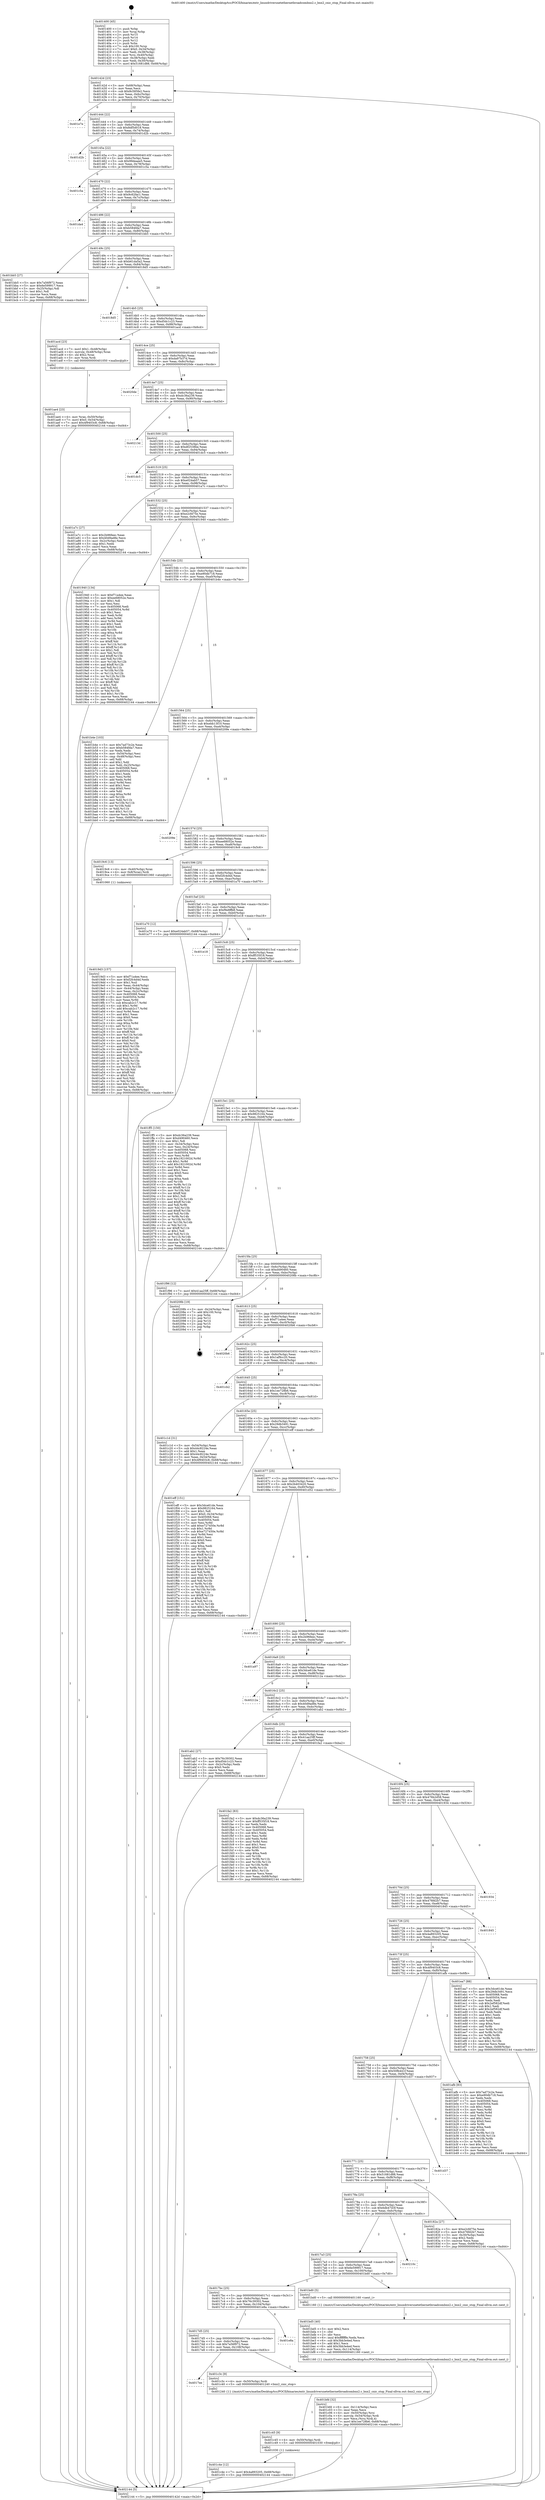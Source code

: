 digraph "0x401400" {
  label = "0x401400 (/mnt/c/Users/mathe/Desktop/tcc/POCII/binaries/extr_linuxdriversnetethernetbroadcombnx2.c_bnx2_cnic_stop_Final-ollvm.out::main(0))"
  labelloc = "t"
  node[shape=record]

  Entry [label="",width=0.3,height=0.3,shape=circle,fillcolor=black,style=filled]
  "0x40142d" [label="{
     0x40142d [23]\l
     | [instrs]\l
     &nbsp;&nbsp;0x40142d \<+3\>: mov -0x68(%rbp),%eax\l
     &nbsp;&nbsp;0x401430 \<+2\>: mov %eax,%ecx\l
     &nbsp;&nbsp;0x401432 \<+6\>: sub $0x8c585fe2,%ecx\l
     &nbsp;&nbsp;0x401438 \<+3\>: mov %eax,-0x6c(%rbp)\l
     &nbsp;&nbsp;0x40143b \<+3\>: mov %ecx,-0x70(%rbp)\l
     &nbsp;&nbsp;0x40143e \<+6\>: je 0000000000401e7e \<main+0xa7e\>\l
  }"]
  "0x401e7e" [label="{
     0x401e7e\l
  }", style=dashed]
  "0x401444" [label="{
     0x401444 [22]\l
     | [instrs]\l
     &nbsp;&nbsp;0x401444 \<+5\>: jmp 0000000000401449 \<main+0x49\>\l
     &nbsp;&nbsp;0x401449 \<+3\>: mov -0x6c(%rbp),%eax\l
     &nbsp;&nbsp;0x40144c \<+5\>: sub $0x8df5d018,%eax\l
     &nbsp;&nbsp;0x401451 \<+3\>: mov %eax,-0x74(%rbp)\l
     &nbsp;&nbsp;0x401454 \<+6\>: je 0000000000401d2b \<main+0x92b\>\l
  }"]
  Exit [label="",width=0.3,height=0.3,shape=circle,fillcolor=black,style=filled,peripheries=2]
  "0x401d2b" [label="{
     0x401d2b\l
  }", style=dashed]
  "0x40145a" [label="{
     0x40145a [22]\l
     | [instrs]\l
     &nbsp;&nbsp;0x40145a \<+5\>: jmp 000000000040145f \<main+0x5f\>\l
     &nbsp;&nbsp;0x40145f \<+3\>: mov -0x6c(%rbp),%eax\l
     &nbsp;&nbsp;0x401462 \<+5\>: sub $0x99deaee5,%eax\l
     &nbsp;&nbsp;0x401467 \<+3\>: mov %eax,-0x78(%rbp)\l
     &nbsp;&nbsp;0x40146a \<+6\>: je 0000000000401c5a \<main+0x85a\>\l
  }"]
  "0x401c4e" [label="{
     0x401c4e [12]\l
     | [instrs]\l
     &nbsp;&nbsp;0x401c4e \<+7\>: movl $0x4a893205,-0x68(%rbp)\l
     &nbsp;&nbsp;0x401c55 \<+5\>: jmp 0000000000402144 \<main+0xd44\>\l
  }"]
  "0x401c5a" [label="{
     0x401c5a\l
  }", style=dashed]
  "0x401470" [label="{
     0x401470 [22]\l
     | [instrs]\l
     &nbsp;&nbsp;0x401470 \<+5\>: jmp 0000000000401475 \<main+0x75\>\l
     &nbsp;&nbsp;0x401475 \<+3\>: mov -0x6c(%rbp),%eax\l
     &nbsp;&nbsp;0x401478 \<+5\>: sub $0x9c62fac1,%eax\l
     &nbsp;&nbsp;0x40147d \<+3\>: mov %eax,-0x7c(%rbp)\l
     &nbsp;&nbsp;0x401480 \<+6\>: je 0000000000401da4 \<main+0x9a4\>\l
  }"]
  "0x401c45" [label="{
     0x401c45 [9]\l
     | [instrs]\l
     &nbsp;&nbsp;0x401c45 \<+4\>: mov -0x50(%rbp),%rdi\l
     &nbsp;&nbsp;0x401c49 \<+5\>: call 0000000000401030 \<free@plt\>\l
     | [calls]\l
     &nbsp;&nbsp;0x401030 \{1\} (unknown)\l
  }"]
  "0x401da4" [label="{
     0x401da4\l
  }", style=dashed]
  "0x401486" [label="{
     0x401486 [22]\l
     | [instrs]\l
     &nbsp;&nbsp;0x401486 \<+5\>: jmp 000000000040148b \<main+0x8b\>\l
     &nbsp;&nbsp;0x40148b \<+3\>: mov -0x6c(%rbp),%eax\l
     &nbsp;&nbsp;0x40148e \<+5\>: sub $0xb584fda7,%eax\l
     &nbsp;&nbsp;0x401493 \<+3\>: mov %eax,-0x80(%rbp)\l
     &nbsp;&nbsp;0x401496 \<+6\>: je 0000000000401bb5 \<main+0x7b5\>\l
  }"]
  "0x4017ee" [label="{
     0x4017ee\l
  }", style=dashed]
  "0x401bb5" [label="{
     0x401bb5 [27]\l
     | [instrs]\l
     &nbsp;&nbsp;0x401bb5 \<+5\>: mov $0x7a56f972,%eax\l
     &nbsp;&nbsp;0x401bba \<+5\>: mov $0x6e599917,%ecx\l
     &nbsp;&nbsp;0x401bbf \<+3\>: mov -0x25(%rbp),%dl\l
     &nbsp;&nbsp;0x401bc2 \<+3\>: test $0x1,%dl\l
     &nbsp;&nbsp;0x401bc5 \<+3\>: cmovne %ecx,%eax\l
     &nbsp;&nbsp;0x401bc8 \<+3\>: mov %eax,-0x68(%rbp)\l
     &nbsp;&nbsp;0x401bcb \<+5\>: jmp 0000000000402144 \<main+0xd44\>\l
  }"]
  "0x40149c" [label="{
     0x40149c [25]\l
     | [instrs]\l
     &nbsp;&nbsp;0x40149c \<+5\>: jmp 00000000004014a1 \<main+0xa1\>\l
     &nbsp;&nbsp;0x4014a1 \<+3\>: mov -0x6c(%rbp),%eax\l
     &nbsp;&nbsp;0x4014a4 \<+5\>: sub $0xb61da5a2,%eax\l
     &nbsp;&nbsp;0x4014a9 \<+6\>: mov %eax,-0x84(%rbp)\l
     &nbsp;&nbsp;0x4014af \<+6\>: je 00000000004018d5 \<main+0x4d5\>\l
  }"]
  "0x401c3c" [label="{
     0x401c3c [9]\l
     | [instrs]\l
     &nbsp;&nbsp;0x401c3c \<+4\>: mov -0x50(%rbp),%rdi\l
     &nbsp;&nbsp;0x401c40 \<+5\>: call 0000000000401240 \<bnx2_cnic_stop\>\l
     | [calls]\l
     &nbsp;&nbsp;0x401240 \{1\} (/mnt/c/Users/mathe/Desktop/tcc/POCII/binaries/extr_linuxdriversnetethernetbroadcombnx2.c_bnx2_cnic_stop_Final-ollvm.out::bnx2_cnic_stop)\l
  }"]
  "0x4018d5" [label="{
     0x4018d5\l
  }", style=dashed]
  "0x4014b5" [label="{
     0x4014b5 [25]\l
     | [instrs]\l
     &nbsp;&nbsp;0x4014b5 \<+5\>: jmp 00000000004014ba \<main+0xba\>\l
     &nbsp;&nbsp;0x4014ba \<+3\>: mov -0x6c(%rbp),%eax\l
     &nbsp;&nbsp;0x4014bd \<+5\>: sub $0xd5dc1c23,%eax\l
     &nbsp;&nbsp;0x4014c2 \<+6\>: mov %eax,-0x88(%rbp)\l
     &nbsp;&nbsp;0x4014c8 \<+6\>: je 0000000000401acd \<main+0x6cd\>\l
  }"]
  "0x4017d5" [label="{
     0x4017d5 [25]\l
     | [instrs]\l
     &nbsp;&nbsp;0x4017d5 \<+5\>: jmp 00000000004017da \<main+0x3da\>\l
     &nbsp;&nbsp;0x4017da \<+3\>: mov -0x6c(%rbp),%eax\l
     &nbsp;&nbsp;0x4017dd \<+5\>: sub $0x7a56f972,%eax\l
     &nbsp;&nbsp;0x4017e2 \<+6\>: mov %eax,-0x108(%rbp)\l
     &nbsp;&nbsp;0x4017e8 \<+6\>: je 0000000000401c3c \<main+0x83c\>\l
  }"]
  "0x401acd" [label="{
     0x401acd [23]\l
     | [instrs]\l
     &nbsp;&nbsp;0x401acd \<+7\>: movl $0x1,-0x48(%rbp)\l
     &nbsp;&nbsp;0x401ad4 \<+4\>: movslq -0x48(%rbp),%rax\l
     &nbsp;&nbsp;0x401ad8 \<+4\>: shl $0x2,%rax\l
     &nbsp;&nbsp;0x401adc \<+3\>: mov %rax,%rdi\l
     &nbsp;&nbsp;0x401adf \<+5\>: call 0000000000401050 \<malloc@plt\>\l
     | [calls]\l
     &nbsp;&nbsp;0x401050 \{1\} (unknown)\l
  }"]
  "0x4014ce" [label="{
     0x4014ce [25]\l
     | [instrs]\l
     &nbsp;&nbsp;0x4014ce \<+5\>: jmp 00000000004014d3 \<main+0xd3\>\l
     &nbsp;&nbsp;0x4014d3 \<+3\>: mov -0x6c(%rbp),%eax\l
     &nbsp;&nbsp;0x4014d6 \<+5\>: sub $0xda97b37d,%eax\l
     &nbsp;&nbsp;0x4014db \<+6\>: mov %eax,-0x8c(%rbp)\l
     &nbsp;&nbsp;0x4014e1 \<+6\>: je 00000000004020de \<main+0xcde\>\l
  }"]
  "0x401e8a" [label="{
     0x401e8a\l
  }", style=dashed]
  "0x4020de" [label="{
     0x4020de\l
  }", style=dashed]
  "0x4014e7" [label="{
     0x4014e7 [25]\l
     | [instrs]\l
     &nbsp;&nbsp;0x4014e7 \<+5\>: jmp 00000000004014ec \<main+0xec\>\l
     &nbsp;&nbsp;0x4014ec \<+3\>: mov -0x6c(%rbp),%eax\l
     &nbsp;&nbsp;0x4014ef \<+5\>: sub $0xdc36a239,%eax\l
     &nbsp;&nbsp;0x4014f4 \<+6\>: mov %eax,-0x90(%rbp)\l
     &nbsp;&nbsp;0x4014fa \<+6\>: je 000000000040213d \<main+0xd3d\>\l
  }"]
  "0x401bfd" [label="{
     0x401bfd [32]\l
     | [instrs]\l
     &nbsp;&nbsp;0x401bfd \<+6\>: mov -0x114(%rbp),%ecx\l
     &nbsp;&nbsp;0x401c03 \<+3\>: imul %eax,%ecx\l
     &nbsp;&nbsp;0x401c06 \<+4\>: mov -0x50(%rbp),%rsi\l
     &nbsp;&nbsp;0x401c0a \<+4\>: movslq -0x54(%rbp),%rdi\l
     &nbsp;&nbsp;0x401c0e \<+3\>: mov %ecx,(%rsi,%rdi,4)\l
     &nbsp;&nbsp;0x401c11 \<+7\>: movl $0x1ee728b6,-0x68(%rbp)\l
     &nbsp;&nbsp;0x401c18 \<+5\>: jmp 0000000000402144 \<main+0xd44\>\l
  }"]
  "0x40213d" [label="{
     0x40213d\l
  }", style=dashed]
  "0x401500" [label="{
     0x401500 [25]\l
     | [instrs]\l
     &nbsp;&nbsp;0x401500 \<+5\>: jmp 0000000000401505 \<main+0x105\>\l
     &nbsp;&nbsp;0x401505 \<+3\>: mov -0x6c(%rbp),%eax\l
     &nbsp;&nbsp;0x401508 \<+5\>: sub $0xdf2538be,%eax\l
     &nbsp;&nbsp;0x40150d \<+6\>: mov %eax,-0x94(%rbp)\l
     &nbsp;&nbsp;0x401513 \<+6\>: je 0000000000401dc5 \<main+0x9c5\>\l
  }"]
  "0x401bd5" [label="{
     0x401bd5 [40]\l
     | [instrs]\l
     &nbsp;&nbsp;0x401bd5 \<+5\>: mov $0x2,%ecx\l
     &nbsp;&nbsp;0x401bda \<+1\>: cltd\l
     &nbsp;&nbsp;0x401bdb \<+2\>: idiv %ecx\l
     &nbsp;&nbsp;0x401bdd \<+6\>: imul $0xfffffffe,%edx,%ecx\l
     &nbsp;&nbsp;0x401be3 \<+6\>: sub $0x3bb3e4ed,%ecx\l
     &nbsp;&nbsp;0x401be9 \<+3\>: add $0x1,%ecx\l
     &nbsp;&nbsp;0x401bec \<+6\>: add $0x3bb3e4ed,%ecx\l
     &nbsp;&nbsp;0x401bf2 \<+6\>: mov %ecx,-0x114(%rbp)\l
     &nbsp;&nbsp;0x401bf8 \<+5\>: call 0000000000401160 \<next_i\>\l
     | [calls]\l
     &nbsp;&nbsp;0x401160 \{1\} (/mnt/c/Users/mathe/Desktop/tcc/POCII/binaries/extr_linuxdriversnetethernetbroadcombnx2.c_bnx2_cnic_stop_Final-ollvm.out::next_i)\l
  }"]
  "0x401dc5" [label="{
     0x401dc5\l
  }", style=dashed]
  "0x401519" [label="{
     0x401519 [25]\l
     | [instrs]\l
     &nbsp;&nbsp;0x401519 \<+5\>: jmp 000000000040151e \<main+0x11e\>\l
     &nbsp;&nbsp;0x40151e \<+3\>: mov -0x6c(%rbp),%eax\l
     &nbsp;&nbsp;0x401521 \<+5\>: sub $0xe024ab57,%eax\l
     &nbsp;&nbsp;0x401526 \<+6\>: mov %eax,-0x98(%rbp)\l
     &nbsp;&nbsp;0x40152c \<+6\>: je 0000000000401a7c \<main+0x67c\>\l
  }"]
  "0x4017bc" [label="{
     0x4017bc [25]\l
     | [instrs]\l
     &nbsp;&nbsp;0x4017bc \<+5\>: jmp 00000000004017c1 \<main+0x3c1\>\l
     &nbsp;&nbsp;0x4017c1 \<+3\>: mov -0x6c(%rbp),%eax\l
     &nbsp;&nbsp;0x4017c4 \<+5\>: sub $0x76c39302,%eax\l
     &nbsp;&nbsp;0x4017c9 \<+6\>: mov %eax,-0x104(%rbp)\l
     &nbsp;&nbsp;0x4017cf \<+6\>: je 0000000000401e8a \<main+0xa8a\>\l
  }"]
  "0x401a7c" [label="{
     0x401a7c [27]\l
     | [instrs]\l
     &nbsp;&nbsp;0x401a7c \<+5\>: mov $0x2b96feec,%eax\l
     &nbsp;&nbsp;0x401a81 \<+5\>: mov $0x40d9ad8e,%ecx\l
     &nbsp;&nbsp;0x401a86 \<+3\>: mov -0x2c(%rbp),%edx\l
     &nbsp;&nbsp;0x401a89 \<+3\>: cmp $0x1,%edx\l
     &nbsp;&nbsp;0x401a8c \<+3\>: cmovl %ecx,%eax\l
     &nbsp;&nbsp;0x401a8f \<+3\>: mov %eax,-0x68(%rbp)\l
     &nbsp;&nbsp;0x401a92 \<+5\>: jmp 0000000000402144 \<main+0xd44\>\l
  }"]
  "0x401532" [label="{
     0x401532 [25]\l
     | [instrs]\l
     &nbsp;&nbsp;0x401532 \<+5\>: jmp 0000000000401537 \<main+0x137\>\l
     &nbsp;&nbsp;0x401537 \<+3\>: mov -0x6c(%rbp),%eax\l
     &nbsp;&nbsp;0x40153a \<+5\>: sub $0xe2cfd75e,%eax\l
     &nbsp;&nbsp;0x40153f \<+6\>: mov %eax,-0x9c(%rbp)\l
     &nbsp;&nbsp;0x401545 \<+6\>: je 0000000000401940 \<main+0x540\>\l
  }"]
  "0x401bd0" [label="{
     0x401bd0 [5]\l
     | [instrs]\l
     &nbsp;&nbsp;0x401bd0 \<+5\>: call 0000000000401160 \<next_i\>\l
     | [calls]\l
     &nbsp;&nbsp;0x401160 \{1\} (/mnt/c/Users/mathe/Desktop/tcc/POCII/binaries/extr_linuxdriversnetethernetbroadcombnx2.c_bnx2_cnic_stop_Final-ollvm.out::next_i)\l
  }"]
  "0x401940" [label="{
     0x401940 [134]\l
     | [instrs]\l
     &nbsp;&nbsp;0x401940 \<+5\>: mov $0xf71a4ee,%eax\l
     &nbsp;&nbsp;0x401945 \<+5\>: mov $0xee68052e,%ecx\l
     &nbsp;&nbsp;0x40194a \<+2\>: mov $0x1,%dl\l
     &nbsp;&nbsp;0x40194c \<+2\>: xor %esi,%esi\l
     &nbsp;&nbsp;0x40194e \<+7\>: mov 0x405068,%edi\l
     &nbsp;&nbsp;0x401955 \<+8\>: mov 0x405054,%r8d\l
     &nbsp;&nbsp;0x40195d \<+3\>: sub $0x1,%esi\l
     &nbsp;&nbsp;0x401960 \<+3\>: mov %edi,%r9d\l
     &nbsp;&nbsp;0x401963 \<+3\>: add %esi,%r9d\l
     &nbsp;&nbsp;0x401966 \<+4\>: imul %r9d,%edi\l
     &nbsp;&nbsp;0x40196a \<+3\>: and $0x1,%edi\l
     &nbsp;&nbsp;0x40196d \<+3\>: cmp $0x0,%edi\l
     &nbsp;&nbsp;0x401970 \<+4\>: sete %r10b\l
     &nbsp;&nbsp;0x401974 \<+4\>: cmp $0xa,%r8d\l
     &nbsp;&nbsp;0x401978 \<+4\>: setl %r11b\l
     &nbsp;&nbsp;0x40197c \<+3\>: mov %r10b,%bl\l
     &nbsp;&nbsp;0x40197f \<+3\>: xor $0xff,%bl\l
     &nbsp;&nbsp;0x401982 \<+3\>: mov %r11b,%r14b\l
     &nbsp;&nbsp;0x401985 \<+4\>: xor $0xff,%r14b\l
     &nbsp;&nbsp;0x401989 \<+3\>: xor $0x1,%dl\l
     &nbsp;&nbsp;0x40198c \<+3\>: mov %bl,%r15b\l
     &nbsp;&nbsp;0x40198f \<+4\>: and $0xff,%r15b\l
     &nbsp;&nbsp;0x401993 \<+3\>: and %dl,%r10b\l
     &nbsp;&nbsp;0x401996 \<+3\>: mov %r14b,%r12b\l
     &nbsp;&nbsp;0x401999 \<+4\>: and $0xff,%r12b\l
     &nbsp;&nbsp;0x40199d \<+3\>: and %dl,%r11b\l
     &nbsp;&nbsp;0x4019a0 \<+3\>: or %r10b,%r15b\l
     &nbsp;&nbsp;0x4019a3 \<+3\>: or %r11b,%r12b\l
     &nbsp;&nbsp;0x4019a6 \<+3\>: xor %r12b,%r15b\l
     &nbsp;&nbsp;0x4019a9 \<+3\>: or %r14b,%bl\l
     &nbsp;&nbsp;0x4019ac \<+3\>: xor $0xff,%bl\l
     &nbsp;&nbsp;0x4019af \<+3\>: or $0x1,%dl\l
     &nbsp;&nbsp;0x4019b2 \<+2\>: and %dl,%bl\l
     &nbsp;&nbsp;0x4019b4 \<+3\>: or %bl,%r15b\l
     &nbsp;&nbsp;0x4019b7 \<+4\>: test $0x1,%r15b\l
     &nbsp;&nbsp;0x4019bb \<+3\>: cmovne %ecx,%eax\l
     &nbsp;&nbsp;0x4019be \<+3\>: mov %eax,-0x68(%rbp)\l
     &nbsp;&nbsp;0x4019c1 \<+5\>: jmp 0000000000402144 \<main+0xd44\>\l
  }"]
  "0x40154b" [label="{
     0x40154b [25]\l
     | [instrs]\l
     &nbsp;&nbsp;0x40154b \<+5\>: jmp 0000000000401550 \<main+0x150\>\l
     &nbsp;&nbsp;0x401550 \<+3\>: mov -0x6c(%rbp),%eax\l
     &nbsp;&nbsp;0x401553 \<+5\>: sub $0xe90db718,%eax\l
     &nbsp;&nbsp;0x401558 \<+6\>: mov %eax,-0xa0(%rbp)\l
     &nbsp;&nbsp;0x40155e \<+6\>: je 0000000000401b4e \<main+0x74e\>\l
  }"]
  "0x4017a3" [label="{
     0x4017a3 [25]\l
     | [instrs]\l
     &nbsp;&nbsp;0x4017a3 \<+5\>: jmp 00000000004017a8 \<main+0x3a8\>\l
     &nbsp;&nbsp;0x4017a8 \<+3\>: mov -0x6c(%rbp),%eax\l
     &nbsp;&nbsp;0x4017ab \<+5\>: sub $0x6e599917,%eax\l
     &nbsp;&nbsp;0x4017b0 \<+6\>: mov %eax,-0x100(%rbp)\l
     &nbsp;&nbsp;0x4017b6 \<+6\>: je 0000000000401bd0 \<main+0x7d0\>\l
  }"]
  "0x401b4e" [label="{
     0x401b4e [103]\l
     | [instrs]\l
     &nbsp;&nbsp;0x401b4e \<+5\>: mov $0x7ad73c2e,%eax\l
     &nbsp;&nbsp;0x401b53 \<+5\>: mov $0xb584fda7,%ecx\l
     &nbsp;&nbsp;0x401b58 \<+2\>: xor %edx,%edx\l
     &nbsp;&nbsp;0x401b5a \<+3\>: mov -0x54(%rbp),%esi\l
     &nbsp;&nbsp;0x401b5d \<+3\>: cmp -0x48(%rbp),%esi\l
     &nbsp;&nbsp;0x401b60 \<+4\>: setl %dil\l
     &nbsp;&nbsp;0x401b64 \<+4\>: and $0x1,%dil\l
     &nbsp;&nbsp;0x401b68 \<+4\>: mov %dil,-0x25(%rbp)\l
     &nbsp;&nbsp;0x401b6c \<+7\>: mov 0x405068,%esi\l
     &nbsp;&nbsp;0x401b73 \<+8\>: mov 0x405054,%r8d\l
     &nbsp;&nbsp;0x401b7b \<+3\>: sub $0x1,%edx\l
     &nbsp;&nbsp;0x401b7e \<+3\>: mov %esi,%r9d\l
     &nbsp;&nbsp;0x401b81 \<+3\>: add %edx,%r9d\l
     &nbsp;&nbsp;0x401b84 \<+4\>: imul %r9d,%esi\l
     &nbsp;&nbsp;0x401b88 \<+3\>: and $0x1,%esi\l
     &nbsp;&nbsp;0x401b8b \<+3\>: cmp $0x0,%esi\l
     &nbsp;&nbsp;0x401b8e \<+4\>: sete %dil\l
     &nbsp;&nbsp;0x401b92 \<+4\>: cmp $0xa,%r8d\l
     &nbsp;&nbsp;0x401b96 \<+4\>: setl %r10b\l
     &nbsp;&nbsp;0x401b9a \<+3\>: mov %dil,%r11b\l
     &nbsp;&nbsp;0x401b9d \<+3\>: and %r10b,%r11b\l
     &nbsp;&nbsp;0x401ba0 \<+3\>: xor %r10b,%dil\l
     &nbsp;&nbsp;0x401ba3 \<+3\>: or %dil,%r11b\l
     &nbsp;&nbsp;0x401ba6 \<+4\>: test $0x1,%r11b\l
     &nbsp;&nbsp;0x401baa \<+3\>: cmovne %ecx,%eax\l
     &nbsp;&nbsp;0x401bad \<+3\>: mov %eax,-0x68(%rbp)\l
     &nbsp;&nbsp;0x401bb0 \<+5\>: jmp 0000000000402144 \<main+0xd44\>\l
  }"]
  "0x401564" [label="{
     0x401564 [25]\l
     | [instrs]\l
     &nbsp;&nbsp;0x401564 \<+5\>: jmp 0000000000401569 \<main+0x169\>\l
     &nbsp;&nbsp;0x401569 \<+3\>: mov -0x6c(%rbp),%eax\l
     &nbsp;&nbsp;0x40156c \<+5\>: sub $0xebb13f10,%eax\l
     &nbsp;&nbsp;0x401571 \<+6\>: mov %eax,-0xa4(%rbp)\l
     &nbsp;&nbsp;0x401577 \<+6\>: je 000000000040209e \<main+0xc9e\>\l
  }"]
  "0x40210c" [label="{
     0x40210c\l
  }", style=dashed]
  "0x40209e" [label="{
     0x40209e\l
  }", style=dashed]
  "0x40157d" [label="{
     0x40157d [25]\l
     | [instrs]\l
     &nbsp;&nbsp;0x40157d \<+5\>: jmp 0000000000401582 \<main+0x182\>\l
     &nbsp;&nbsp;0x401582 \<+3\>: mov -0x6c(%rbp),%eax\l
     &nbsp;&nbsp;0x401585 \<+5\>: sub $0xee68052e,%eax\l
     &nbsp;&nbsp;0x40158a \<+6\>: mov %eax,-0xa8(%rbp)\l
     &nbsp;&nbsp;0x401590 \<+6\>: je 00000000004019c6 \<main+0x5c6\>\l
  }"]
  "0x401ae4" [label="{
     0x401ae4 [23]\l
     | [instrs]\l
     &nbsp;&nbsp;0x401ae4 \<+4\>: mov %rax,-0x50(%rbp)\l
     &nbsp;&nbsp;0x401ae8 \<+7\>: movl $0x0,-0x54(%rbp)\l
     &nbsp;&nbsp;0x401aef \<+7\>: movl $0x4f9403c8,-0x68(%rbp)\l
     &nbsp;&nbsp;0x401af6 \<+5\>: jmp 0000000000402144 \<main+0xd44\>\l
  }"]
  "0x4019c6" [label="{
     0x4019c6 [13]\l
     | [instrs]\l
     &nbsp;&nbsp;0x4019c6 \<+4\>: mov -0x40(%rbp),%rax\l
     &nbsp;&nbsp;0x4019ca \<+4\>: mov 0x8(%rax),%rdi\l
     &nbsp;&nbsp;0x4019ce \<+5\>: call 0000000000401060 \<atoi@plt\>\l
     | [calls]\l
     &nbsp;&nbsp;0x401060 \{1\} (unknown)\l
  }"]
  "0x401596" [label="{
     0x401596 [25]\l
     | [instrs]\l
     &nbsp;&nbsp;0x401596 \<+5\>: jmp 000000000040159b \<main+0x19b\>\l
     &nbsp;&nbsp;0x40159b \<+3\>: mov -0x6c(%rbp),%eax\l
     &nbsp;&nbsp;0x40159e \<+5\>: sub $0xf2fc4d4d,%eax\l
     &nbsp;&nbsp;0x4015a3 \<+6\>: mov %eax,-0xac(%rbp)\l
     &nbsp;&nbsp;0x4015a9 \<+6\>: je 0000000000401a70 \<main+0x670\>\l
  }"]
  "0x4019d3" [label="{
     0x4019d3 [157]\l
     | [instrs]\l
     &nbsp;&nbsp;0x4019d3 \<+5\>: mov $0xf71a4ee,%ecx\l
     &nbsp;&nbsp;0x4019d8 \<+5\>: mov $0xf2fc4d4d,%edx\l
     &nbsp;&nbsp;0x4019dd \<+3\>: mov $0x1,%sil\l
     &nbsp;&nbsp;0x4019e0 \<+3\>: mov %eax,-0x44(%rbp)\l
     &nbsp;&nbsp;0x4019e3 \<+3\>: mov -0x44(%rbp),%eax\l
     &nbsp;&nbsp;0x4019e6 \<+3\>: mov %eax,-0x2c(%rbp)\l
     &nbsp;&nbsp;0x4019e9 \<+7\>: mov 0x405068,%eax\l
     &nbsp;&nbsp;0x4019f0 \<+8\>: mov 0x405054,%r8d\l
     &nbsp;&nbsp;0x4019f8 \<+3\>: mov %eax,%r9d\l
     &nbsp;&nbsp;0x4019fb \<+7\>: sub $0xcab2c17,%r9d\l
     &nbsp;&nbsp;0x401a02 \<+4\>: sub $0x1,%r9d\l
     &nbsp;&nbsp;0x401a06 \<+7\>: add $0xcab2c17,%r9d\l
     &nbsp;&nbsp;0x401a0d \<+4\>: imul %r9d,%eax\l
     &nbsp;&nbsp;0x401a11 \<+3\>: and $0x1,%eax\l
     &nbsp;&nbsp;0x401a14 \<+3\>: cmp $0x0,%eax\l
     &nbsp;&nbsp;0x401a17 \<+4\>: sete %r10b\l
     &nbsp;&nbsp;0x401a1b \<+4\>: cmp $0xa,%r8d\l
     &nbsp;&nbsp;0x401a1f \<+4\>: setl %r11b\l
     &nbsp;&nbsp;0x401a23 \<+3\>: mov %r10b,%bl\l
     &nbsp;&nbsp;0x401a26 \<+3\>: xor $0xff,%bl\l
     &nbsp;&nbsp;0x401a29 \<+3\>: mov %r11b,%r14b\l
     &nbsp;&nbsp;0x401a2c \<+4\>: xor $0xff,%r14b\l
     &nbsp;&nbsp;0x401a30 \<+4\>: xor $0x0,%sil\l
     &nbsp;&nbsp;0x401a34 \<+3\>: mov %bl,%r15b\l
     &nbsp;&nbsp;0x401a37 \<+4\>: and $0x0,%r15b\l
     &nbsp;&nbsp;0x401a3b \<+3\>: and %sil,%r10b\l
     &nbsp;&nbsp;0x401a3e \<+3\>: mov %r14b,%r12b\l
     &nbsp;&nbsp;0x401a41 \<+4\>: and $0x0,%r12b\l
     &nbsp;&nbsp;0x401a45 \<+3\>: and %sil,%r11b\l
     &nbsp;&nbsp;0x401a48 \<+3\>: or %r10b,%r15b\l
     &nbsp;&nbsp;0x401a4b \<+3\>: or %r11b,%r12b\l
     &nbsp;&nbsp;0x401a4e \<+3\>: xor %r12b,%r15b\l
     &nbsp;&nbsp;0x401a51 \<+3\>: or %r14b,%bl\l
     &nbsp;&nbsp;0x401a54 \<+3\>: xor $0xff,%bl\l
     &nbsp;&nbsp;0x401a57 \<+4\>: or $0x0,%sil\l
     &nbsp;&nbsp;0x401a5b \<+3\>: and %sil,%bl\l
     &nbsp;&nbsp;0x401a5e \<+3\>: or %bl,%r15b\l
     &nbsp;&nbsp;0x401a61 \<+4\>: test $0x1,%r15b\l
     &nbsp;&nbsp;0x401a65 \<+3\>: cmovne %edx,%ecx\l
     &nbsp;&nbsp;0x401a68 \<+3\>: mov %ecx,-0x68(%rbp)\l
     &nbsp;&nbsp;0x401a6b \<+5\>: jmp 0000000000402144 \<main+0xd44\>\l
  }"]
  "0x401a70" [label="{
     0x401a70 [12]\l
     | [instrs]\l
     &nbsp;&nbsp;0x401a70 \<+7\>: movl $0xe024ab57,-0x68(%rbp)\l
     &nbsp;&nbsp;0x401a77 \<+5\>: jmp 0000000000402144 \<main+0xd44\>\l
  }"]
  "0x4015af" [label="{
     0x4015af [25]\l
     | [instrs]\l
     &nbsp;&nbsp;0x4015af \<+5\>: jmp 00000000004015b4 \<main+0x1b4\>\l
     &nbsp;&nbsp;0x4015b4 \<+3\>: mov -0x6c(%rbp),%eax\l
     &nbsp;&nbsp;0x4015b7 \<+5\>: sub $0xf9e8ffb8,%eax\l
     &nbsp;&nbsp;0x4015bc \<+6\>: mov %eax,-0xb0(%rbp)\l
     &nbsp;&nbsp;0x4015c2 \<+6\>: je 0000000000401e18 \<main+0xa18\>\l
  }"]
  "0x401400" [label="{
     0x401400 [45]\l
     | [instrs]\l
     &nbsp;&nbsp;0x401400 \<+1\>: push %rbp\l
     &nbsp;&nbsp;0x401401 \<+3\>: mov %rsp,%rbp\l
     &nbsp;&nbsp;0x401404 \<+2\>: push %r15\l
     &nbsp;&nbsp;0x401406 \<+2\>: push %r14\l
     &nbsp;&nbsp;0x401408 \<+2\>: push %r12\l
     &nbsp;&nbsp;0x40140a \<+1\>: push %rbx\l
     &nbsp;&nbsp;0x40140b \<+7\>: sub $0x100,%rsp\l
     &nbsp;&nbsp;0x401412 \<+7\>: movl $0x0,-0x34(%rbp)\l
     &nbsp;&nbsp;0x401419 \<+3\>: mov %edi,-0x38(%rbp)\l
     &nbsp;&nbsp;0x40141c \<+4\>: mov %rsi,-0x40(%rbp)\l
     &nbsp;&nbsp;0x401420 \<+3\>: mov -0x38(%rbp),%edi\l
     &nbsp;&nbsp;0x401423 \<+3\>: mov %edi,-0x30(%rbp)\l
     &nbsp;&nbsp;0x401426 \<+7\>: movl $0x51681d88,-0x68(%rbp)\l
  }"]
  "0x401e18" [label="{
     0x401e18\l
  }", style=dashed]
  "0x4015c8" [label="{
     0x4015c8 [25]\l
     | [instrs]\l
     &nbsp;&nbsp;0x4015c8 \<+5\>: jmp 00000000004015cd \<main+0x1cd\>\l
     &nbsp;&nbsp;0x4015cd \<+3\>: mov -0x6c(%rbp),%eax\l
     &nbsp;&nbsp;0x4015d0 \<+5\>: sub $0xff535f18,%eax\l
     &nbsp;&nbsp;0x4015d5 \<+6\>: mov %eax,-0xb4(%rbp)\l
     &nbsp;&nbsp;0x4015db \<+6\>: je 0000000000401ff5 \<main+0xbf5\>\l
  }"]
  "0x402144" [label="{
     0x402144 [5]\l
     | [instrs]\l
     &nbsp;&nbsp;0x402144 \<+5\>: jmp 000000000040142d \<main+0x2d\>\l
  }"]
  "0x401ff5" [label="{
     0x401ff5 [150]\l
     | [instrs]\l
     &nbsp;&nbsp;0x401ff5 \<+5\>: mov $0xdc36a239,%eax\l
     &nbsp;&nbsp;0x401ffa \<+5\>: mov $0xd490460,%ecx\l
     &nbsp;&nbsp;0x401fff \<+2\>: mov $0x1,%dl\l
     &nbsp;&nbsp;0x402001 \<+3\>: mov -0x34(%rbp),%esi\l
     &nbsp;&nbsp;0x402004 \<+3\>: mov %esi,-0x24(%rbp)\l
     &nbsp;&nbsp;0x402007 \<+7\>: mov 0x405068,%esi\l
     &nbsp;&nbsp;0x40200e \<+7\>: mov 0x405054,%edi\l
     &nbsp;&nbsp;0x402015 \<+3\>: mov %esi,%r8d\l
     &nbsp;&nbsp;0x402018 \<+7\>: sub $0x1921002d,%r8d\l
     &nbsp;&nbsp;0x40201f \<+4\>: sub $0x1,%r8d\l
     &nbsp;&nbsp;0x402023 \<+7\>: add $0x1921002d,%r8d\l
     &nbsp;&nbsp;0x40202a \<+4\>: imul %r8d,%esi\l
     &nbsp;&nbsp;0x40202e \<+3\>: and $0x1,%esi\l
     &nbsp;&nbsp;0x402031 \<+3\>: cmp $0x0,%esi\l
     &nbsp;&nbsp;0x402034 \<+4\>: sete %r9b\l
     &nbsp;&nbsp;0x402038 \<+3\>: cmp $0xa,%edi\l
     &nbsp;&nbsp;0x40203b \<+4\>: setl %r10b\l
     &nbsp;&nbsp;0x40203f \<+3\>: mov %r9b,%r11b\l
     &nbsp;&nbsp;0x402042 \<+4\>: xor $0xff,%r11b\l
     &nbsp;&nbsp;0x402046 \<+3\>: mov %r10b,%bl\l
     &nbsp;&nbsp;0x402049 \<+3\>: xor $0xff,%bl\l
     &nbsp;&nbsp;0x40204c \<+3\>: xor $0x1,%dl\l
     &nbsp;&nbsp;0x40204f \<+3\>: mov %r11b,%r14b\l
     &nbsp;&nbsp;0x402052 \<+4\>: and $0xff,%r14b\l
     &nbsp;&nbsp;0x402056 \<+3\>: and %dl,%r9b\l
     &nbsp;&nbsp;0x402059 \<+3\>: mov %bl,%r15b\l
     &nbsp;&nbsp;0x40205c \<+4\>: and $0xff,%r15b\l
     &nbsp;&nbsp;0x402060 \<+3\>: and %dl,%r10b\l
     &nbsp;&nbsp;0x402063 \<+3\>: or %r9b,%r14b\l
     &nbsp;&nbsp;0x402066 \<+3\>: or %r10b,%r15b\l
     &nbsp;&nbsp;0x402069 \<+3\>: xor %r15b,%r14b\l
     &nbsp;&nbsp;0x40206c \<+3\>: or %bl,%r11b\l
     &nbsp;&nbsp;0x40206f \<+4\>: xor $0xff,%r11b\l
     &nbsp;&nbsp;0x402073 \<+3\>: or $0x1,%dl\l
     &nbsp;&nbsp;0x402076 \<+3\>: and %dl,%r11b\l
     &nbsp;&nbsp;0x402079 \<+3\>: or %r11b,%r14b\l
     &nbsp;&nbsp;0x40207c \<+4\>: test $0x1,%r14b\l
     &nbsp;&nbsp;0x402080 \<+3\>: cmovne %ecx,%eax\l
     &nbsp;&nbsp;0x402083 \<+3\>: mov %eax,-0x68(%rbp)\l
     &nbsp;&nbsp;0x402086 \<+5\>: jmp 0000000000402144 \<main+0xd44\>\l
  }"]
  "0x4015e1" [label="{
     0x4015e1 [25]\l
     | [instrs]\l
     &nbsp;&nbsp;0x4015e1 \<+5\>: jmp 00000000004015e6 \<main+0x1e6\>\l
     &nbsp;&nbsp;0x4015e6 \<+3\>: mov -0x6c(%rbp),%eax\l
     &nbsp;&nbsp;0x4015e9 \<+5\>: sub $0x9825164,%eax\l
     &nbsp;&nbsp;0x4015ee \<+6\>: mov %eax,-0xb8(%rbp)\l
     &nbsp;&nbsp;0x4015f4 \<+6\>: je 0000000000401f96 \<main+0xb96\>\l
  }"]
  "0x40178a" [label="{
     0x40178a [25]\l
     | [instrs]\l
     &nbsp;&nbsp;0x40178a \<+5\>: jmp 000000000040178f \<main+0x38f\>\l
     &nbsp;&nbsp;0x40178f \<+3\>: mov -0x6c(%rbp),%eax\l
     &nbsp;&nbsp;0x401792 \<+5\>: sub $0x6db47d3f,%eax\l
     &nbsp;&nbsp;0x401797 \<+6\>: mov %eax,-0xfc(%rbp)\l
     &nbsp;&nbsp;0x40179d \<+6\>: je 000000000040210c \<main+0xd0c\>\l
  }"]
  "0x401f96" [label="{
     0x401f96 [12]\l
     | [instrs]\l
     &nbsp;&nbsp;0x401f96 \<+7\>: movl $0x41aa25ff,-0x68(%rbp)\l
     &nbsp;&nbsp;0x401f9d \<+5\>: jmp 0000000000402144 \<main+0xd44\>\l
  }"]
  "0x4015fa" [label="{
     0x4015fa [25]\l
     | [instrs]\l
     &nbsp;&nbsp;0x4015fa \<+5\>: jmp 00000000004015ff \<main+0x1ff\>\l
     &nbsp;&nbsp;0x4015ff \<+3\>: mov -0x6c(%rbp),%eax\l
     &nbsp;&nbsp;0x401602 \<+5\>: sub $0xd490460,%eax\l
     &nbsp;&nbsp;0x401607 \<+6\>: mov %eax,-0xbc(%rbp)\l
     &nbsp;&nbsp;0x40160d \<+6\>: je 000000000040208b \<main+0xc8b\>\l
  }"]
  "0x40182a" [label="{
     0x40182a [27]\l
     | [instrs]\l
     &nbsp;&nbsp;0x40182a \<+5\>: mov $0xe2cfd75e,%eax\l
     &nbsp;&nbsp;0x40182f \<+5\>: mov $0x476fd2b7,%ecx\l
     &nbsp;&nbsp;0x401834 \<+3\>: mov -0x30(%rbp),%edx\l
     &nbsp;&nbsp;0x401837 \<+3\>: cmp $0x2,%edx\l
     &nbsp;&nbsp;0x40183a \<+3\>: cmovne %ecx,%eax\l
     &nbsp;&nbsp;0x40183d \<+3\>: mov %eax,-0x68(%rbp)\l
     &nbsp;&nbsp;0x401840 \<+5\>: jmp 0000000000402144 \<main+0xd44\>\l
  }"]
  "0x40208b" [label="{
     0x40208b [19]\l
     | [instrs]\l
     &nbsp;&nbsp;0x40208b \<+3\>: mov -0x24(%rbp),%eax\l
     &nbsp;&nbsp;0x40208e \<+7\>: add $0x100,%rsp\l
     &nbsp;&nbsp;0x402095 \<+1\>: pop %rbx\l
     &nbsp;&nbsp;0x402096 \<+2\>: pop %r12\l
     &nbsp;&nbsp;0x402098 \<+2\>: pop %r14\l
     &nbsp;&nbsp;0x40209a \<+2\>: pop %r15\l
     &nbsp;&nbsp;0x40209c \<+1\>: pop %rbp\l
     &nbsp;&nbsp;0x40209d \<+1\>: ret\l
  }"]
  "0x401613" [label="{
     0x401613 [25]\l
     | [instrs]\l
     &nbsp;&nbsp;0x401613 \<+5\>: jmp 0000000000401618 \<main+0x218\>\l
     &nbsp;&nbsp;0x401618 \<+3\>: mov -0x6c(%rbp),%eax\l
     &nbsp;&nbsp;0x40161b \<+5\>: sub $0xf71a4ee,%eax\l
     &nbsp;&nbsp;0x401620 \<+6\>: mov %eax,-0xc0(%rbp)\l
     &nbsp;&nbsp;0x401626 \<+6\>: je 00000000004020b6 \<main+0xcb6\>\l
  }"]
  "0x401771" [label="{
     0x401771 [25]\l
     | [instrs]\l
     &nbsp;&nbsp;0x401771 \<+5\>: jmp 0000000000401776 \<main+0x376\>\l
     &nbsp;&nbsp;0x401776 \<+3\>: mov -0x6c(%rbp),%eax\l
     &nbsp;&nbsp;0x401779 \<+5\>: sub $0x51681d88,%eax\l
     &nbsp;&nbsp;0x40177e \<+6\>: mov %eax,-0xf8(%rbp)\l
     &nbsp;&nbsp;0x401784 \<+6\>: je 000000000040182a \<main+0x42a\>\l
  }"]
  "0x4020b6" [label="{
     0x4020b6\l
  }", style=dashed]
  "0x40162c" [label="{
     0x40162c [25]\l
     | [instrs]\l
     &nbsp;&nbsp;0x40162c \<+5\>: jmp 0000000000401631 \<main+0x231\>\l
     &nbsp;&nbsp;0x401631 \<+3\>: mov -0x6c(%rbp),%eax\l
     &nbsp;&nbsp;0x401634 \<+5\>: sub $0x1af9cc20,%eax\l
     &nbsp;&nbsp;0x401639 \<+6\>: mov %eax,-0xc4(%rbp)\l
     &nbsp;&nbsp;0x40163f \<+6\>: je 0000000000401cb2 \<main+0x8b2\>\l
  }"]
  "0x401d37" [label="{
     0x401d37\l
  }", style=dashed]
  "0x401cb2" [label="{
     0x401cb2\l
  }", style=dashed]
  "0x401645" [label="{
     0x401645 [25]\l
     | [instrs]\l
     &nbsp;&nbsp;0x401645 \<+5\>: jmp 000000000040164a \<main+0x24a\>\l
     &nbsp;&nbsp;0x40164a \<+3\>: mov -0x6c(%rbp),%eax\l
     &nbsp;&nbsp;0x40164d \<+5\>: sub $0x1ee728b6,%eax\l
     &nbsp;&nbsp;0x401652 \<+6\>: mov %eax,-0xc8(%rbp)\l
     &nbsp;&nbsp;0x401658 \<+6\>: je 0000000000401c1d \<main+0x81d\>\l
  }"]
  "0x401758" [label="{
     0x401758 [25]\l
     | [instrs]\l
     &nbsp;&nbsp;0x401758 \<+5\>: jmp 000000000040175d \<main+0x35d\>\l
     &nbsp;&nbsp;0x40175d \<+3\>: mov -0x6c(%rbp),%eax\l
     &nbsp;&nbsp;0x401760 \<+5\>: sub $0x50fb441f,%eax\l
     &nbsp;&nbsp;0x401765 \<+6\>: mov %eax,-0xf4(%rbp)\l
     &nbsp;&nbsp;0x40176b \<+6\>: je 0000000000401d37 \<main+0x937\>\l
  }"]
  "0x401c1d" [label="{
     0x401c1d [31]\l
     | [instrs]\l
     &nbsp;&nbsp;0x401c1d \<+3\>: mov -0x54(%rbp),%eax\l
     &nbsp;&nbsp;0x401c20 \<+5\>: sub $0x44c8224e,%eax\l
     &nbsp;&nbsp;0x401c25 \<+3\>: add $0x1,%eax\l
     &nbsp;&nbsp;0x401c28 \<+5\>: add $0x44c8224e,%eax\l
     &nbsp;&nbsp;0x401c2d \<+3\>: mov %eax,-0x54(%rbp)\l
     &nbsp;&nbsp;0x401c30 \<+7\>: movl $0x4f9403c8,-0x68(%rbp)\l
     &nbsp;&nbsp;0x401c37 \<+5\>: jmp 0000000000402144 \<main+0xd44\>\l
  }"]
  "0x40165e" [label="{
     0x40165e [25]\l
     | [instrs]\l
     &nbsp;&nbsp;0x40165e \<+5\>: jmp 0000000000401663 \<main+0x263\>\l
     &nbsp;&nbsp;0x401663 \<+3\>: mov -0x6c(%rbp),%eax\l
     &nbsp;&nbsp;0x401666 \<+5\>: sub $0x29db3491,%eax\l
     &nbsp;&nbsp;0x40166b \<+6\>: mov %eax,-0xcc(%rbp)\l
     &nbsp;&nbsp;0x401671 \<+6\>: je 0000000000401eff \<main+0xaff\>\l
  }"]
  "0x401afb" [label="{
     0x401afb [83]\l
     | [instrs]\l
     &nbsp;&nbsp;0x401afb \<+5\>: mov $0x7ad73c2e,%eax\l
     &nbsp;&nbsp;0x401b00 \<+5\>: mov $0xe90db718,%ecx\l
     &nbsp;&nbsp;0x401b05 \<+2\>: xor %edx,%edx\l
     &nbsp;&nbsp;0x401b07 \<+7\>: mov 0x405068,%esi\l
     &nbsp;&nbsp;0x401b0e \<+7\>: mov 0x405054,%edi\l
     &nbsp;&nbsp;0x401b15 \<+3\>: sub $0x1,%edx\l
     &nbsp;&nbsp;0x401b18 \<+3\>: mov %esi,%r8d\l
     &nbsp;&nbsp;0x401b1b \<+3\>: add %edx,%r8d\l
     &nbsp;&nbsp;0x401b1e \<+4\>: imul %r8d,%esi\l
     &nbsp;&nbsp;0x401b22 \<+3\>: and $0x1,%esi\l
     &nbsp;&nbsp;0x401b25 \<+3\>: cmp $0x0,%esi\l
     &nbsp;&nbsp;0x401b28 \<+4\>: sete %r9b\l
     &nbsp;&nbsp;0x401b2c \<+3\>: cmp $0xa,%edi\l
     &nbsp;&nbsp;0x401b2f \<+4\>: setl %r10b\l
     &nbsp;&nbsp;0x401b33 \<+3\>: mov %r9b,%r11b\l
     &nbsp;&nbsp;0x401b36 \<+3\>: and %r10b,%r11b\l
     &nbsp;&nbsp;0x401b39 \<+3\>: xor %r10b,%r9b\l
     &nbsp;&nbsp;0x401b3c \<+3\>: or %r9b,%r11b\l
     &nbsp;&nbsp;0x401b3f \<+4\>: test $0x1,%r11b\l
     &nbsp;&nbsp;0x401b43 \<+3\>: cmovne %ecx,%eax\l
     &nbsp;&nbsp;0x401b46 \<+3\>: mov %eax,-0x68(%rbp)\l
     &nbsp;&nbsp;0x401b49 \<+5\>: jmp 0000000000402144 \<main+0xd44\>\l
  }"]
  "0x401eff" [label="{
     0x401eff [151]\l
     | [instrs]\l
     &nbsp;&nbsp;0x401eff \<+5\>: mov $0x3dce61de,%eax\l
     &nbsp;&nbsp;0x401f04 \<+5\>: mov $0x9825164,%ecx\l
     &nbsp;&nbsp;0x401f09 \<+2\>: mov $0x1,%dl\l
     &nbsp;&nbsp;0x401f0b \<+7\>: movl $0x0,-0x34(%rbp)\l
     &nbsp;&nbsp;0x401f12 \<+7\>: mov 0x405068,%esi\l
     &nbsp;&nbsp;0x401f19 \<+7\>: mov 0x405054,%edi\l
     &nbsp;&nbsp;0x401f20 \<+3\>: mov %esi,%r8d\l
     &nbsp;&nbsp;0x401f23 \<+7\>: add $0xe727450e,%r8d\l
     &nbsp;&nbsp;0x401f2a \<+4\>: sub $0x1,%r8d\l
     &nbsp;&nbsp;0x401f2e \<+7\>: sub $0xe727450e,%r8d\l
     &nbsp;&nbsp;0x401f35 \<+4\>: imul %r8d,%esi\l
     &nbsp;&nbsp;0x401f39 \<+3\>: and $0x1,%esi\l
     &nbsp;&nbsp;0x401f3c \<+3\>: cmp $0x0,%esi\l
     &nbsp;&nbsp;0x401f3f \<+4\>: sete %r9b\l
     &nbsp;&nbsp;0x401f43 \<+3\>: cmp $0xa,%edi\l
     &nbsp;&nbsp;0x401f46 \<+4\>: setl %r10b\l
     &nbsp;&nbsp;0x401f4a \<+3\>: mov %r9b,%r11b\l
     &nbsp;&nbsp;0x401f4d \<+4\>: xor $0xff,%r11b\l
     &nbsp;&nbsp;0x401f51 \<+3\>: mov %r10b,%bl\l
     &nbsp;&nbsp;0x401f54 \<+3\>: xor $0xff,%bl\l
     &nbsp;&nbsp;0x401f57 \<+3\>: xor $0x0,%dl\l
     &nbsp;&nbsp;0x401f5a \<+3\>: mov %r11b,%r14b\l
     &nbsp;&nbsp;0x401f5d \<+4\>: and $0x0,%r14b\l
     &nbsp;&nbsp;0x401f61 \<+3\>: and %dl,%r9b\l
     &nbsp;&nbsp;0x401f64 \<+3\>: mov %bl,%r15b\l
     &nbsp;&nbsp;0x401f67 \<+4\>: and $0x0,%r15b\l
     &nbsp;&nbsp;0x401f6b \<+3\>: and %dl,%r10b\l
     &nbsp;&nbsp;0x401f6e \<+3\>: or %r9b,%r14b\l
     &nbsp;&nbsp;0x401f71 \<+3\>: or %r10b,%r15b\l
     &nbsp;&nbsp;0x401f74 \<+3\>: xor %r15b,%r14b\l
     &nbsp;&nbsp;0x401f77 \<+3\>: or %bl,%r11b\l
     &nbsp;&nbsp;0x401f7a \<+4\>: xor $0xff,%r11b\l
     &nbsp;&nbsp;0x401f7e \<+3\>: or $0x0,%dl\l
     &nbsp;&nbsp;0x401f81 \<+3\>: and %dl,%r11b\l
     &nbsp;&nbsp;0x401f84 \<+3\>: or %r11b,%r14b\l
     &nbsp;&nbsp;0x401f87 \<+4\>: test $0x1,%r14b\l
     &nbsp;&nbsp;0x401f8b \<+3\>: cmovne %ecx,%eax\l
     &nbsp;&nbsp;0x401f8e \<+3\>: mov %eax,-0x68(%rbp)\l
     &nbsp;&nbsp;0x401f91 \<+5\>: jmp 0000000000402144 \<main+0xd44\>\l
  }"]
  "0x401677" [label="{
     0x401677 [25]\l
     | [instrs]\l
     &nbsp;&nbsp;0x401677 \<+5\>: jmp 000000000040167c \<main+0x27c\>\l
     &nbsp;&nbsp;0x40167c \<+3\>: mov -0x6c(%rbp),%eax\l
     &nbsp;&nbsp;0x40167f \<+5\>: sub $0x2b403420,%eax\l
     &nbsp;&nbsp;0x401684 \<+6\>: mov %eax,-0xd0(%rbp)\l
     &nbsp;&nbsp;0x40168a \<+6\>: je 0000000000401d52 \<main+0x952\>\l
  }"]
  "0x40173f" [label="{
     0x40173f [25]\l
     | [instrs]\l
     &nbsp;&nbsp;0x40173f \<+5\>: jmp 0000000000401744 \<main+0x344\>\l
     &nbsp;&nbsp;0x401744 \<+3\>: mov -0x6c(%rbp),%eax\l
     &nbsp;&nbsp;0x401747 \<+5\>: sub $0x4f9403c8,%eax\l
     &nbsp;&nbsp;0x40174c \<+6\>: mov %eax,-0xf0(%rbp)\l
     &nbsp;&nbsp;0x401752 \<+6\>: je 0000000000401afb \<main+0x6fb\>\l
  }"]
  "0x401d52" [label="{
     0x401d52\l
  }", style=dashed]
  "0x401690" [label="{
     0x401690 [25]\l
     | [instrs]\l
     &nbsp;&nbsp;0x401690 \<+5\>: jmp 0000000000401695 \<main+0x295\>\l
     &nbsp;&nbsp;0x401695 \<+3\>: mov -0x6c(%rbp),%eax\l
     &nbsp;&nbsp;0x401698 \<+5\>: sub $0x2b96feec,%eax\l
     &nbsp;&nbsp;0x40169d \<+6\>: mov %eax,-0xd4(%rbp)\l
     &nbsp;&nbsp;0x4016a3 \<+6\>: je 0000000000401a97 \<main+0x697\>\l
  }"]
  "0x401ea7" [label="{
     0x401ea7 [88]\l
     | [instrs]\l
     &nbsp;&nbsp;0x401ea7 \<+5\>: mov $0x3dce61de,%eax\l
     &nbsp;&nbsp;0x401eac \<+5\>: mov $0x29db3491,%ecx\l
     &nbsp;&nbsp;0x401eb1 \<+7\>: mov 0x405068,%edx\l
     &nbsp;&nbsp;0x401eb8 \<+7\>: mov 0x405054,%esi\l
     &nbsp;&nbsp;0x401ebf \<+2\>: mov %edx,%edi\l
     &nbsp;&nbsp;0x401ec1 \<+6\>: sub $0x2ef582df,%edi\l
     &nbsp;&nbsp;0x401ec7 \<+3\>: sub $0x1,%edi\l
     &nbsp;&nbsp;0x401eca \<+6\>: add $0x2ef582df,%edi\l
     &nbsp;&nbsp;0x401ed0 \<+3\>: imul %edi,%edx\l
     &nbsp;&nbsp;0x401ed3 \<+3\>: and $0x1,%edx\l
     &nbsp;&nbsp;0x401ed6 \<+3\>: cmp $0x0,%edx\l
     &nbsp;&nbsp;0x401ed9 \<+4\>: sete %r8b\l
     &nbsp;&nbsp;0x401edd \<+3\>: cmp $0xa,%esi\l
     &nbsp;&nbsp;0x401ee0 \<+4\>: setl %r9b\l
     &nbsp;&nbsp;0x401ee4 \<+3\>: mov %r8b,%r10b\l
     &nbsp;&nbsp;0x401ee7 \<+3\>: and %r9b,%r10b\l
     &nbsp;&nbsp;0x401eea \<+3\>: xor %r9b,%r8b\l
     &nbsp;&nbsp;0x401eed \<+3\>: or %r8b,%r10b\l
     &nbsp;&nbsp;0x401ef0 \<+4\>: test $0x1,%r10b\l
     &nbsp;&nbsp;0x401ef4 \<+3\>: cmovne %ecx,%eax\l
     &nbsp;&nbsp;0x401ef7 \<+3\>: mov %eax,-0x68(%rbp)\l
     &nbsp;&nbsp;0x401efa \<+5\>: jmp 0000000000402144 \<main+0xd44\>\l
  }"]
  "0x401a97" [label="{
     0x401a97\l
  }", style=dashed]
  "0x4016a9" [label="{
     0x4016a9 [25]\l
     | [instrs]\l
     &nbsp;&nbsp;0x4016a9 \<+5\>: jmp 00000000004016ae \<main+0x2ae\>\l
     &nbsp;&nbsp;0x4016ae \<+3\>: mov -0x6c(%rbp),%eax\l
     &nbsp;&nbsp;0x4016b1 \<+5\>: sub $0x3dce61de,%eax\l
     &nbsp;&nbsp;0x4016b6 \<+6\>: mov %eax,-0xd8(%rbp)\l
     &nbsp;&nbsp;0x4016bc \<+6\>: je 000000000040212a \<main+0xd2a\>\l
  }"]
  "0x401726" [label="{
     0x401726 [25]\l
     | [instrs]\l
     &nbsp;&nbsp;0x401726 \<+5\>: jmp 000000000040172b \<main+0x32b\>\l
     &nbsp;&nbsp;0x40172b \<+3\>: mov -0x6c(%rbp),%eax\l
     &nbsp;&nbsp;0x40172e \<+5\>: sub $0x4a893205,%eax\l
     &nbsp;&nbsp;0x401733 \<+6\>: mov %eax,-0xec(%rbp)\l
     &nbsp;&nbsp;0x401739 \<+6\>: je 0000000000401ea7 \<main+0xaa7\>\l
  }"]
  "0x40212a" [label="{
     0x40212a\l
  }", style=dashed]
  "0x4016c2" [label="{
     0x4016c2 [25]\l
     | [instrs]\l
     &nbsp;&nbsp;0x4016c2 \<+5\>: jmp 00000000004016c7 \<main+0x2c7\>\l
     &nbsp;&nbsp;0x4016c7 \<+3\>: mov -0x6c(%rbp),%eax\l
     &nbsp;&nbsp;0x4016ca \<+5\>: sub $0x40d9ad8e,%eax\l
     &nbsp;&nbsp;0x4016cf \<+6\>: mov %eax,-0xdc(%rbp)\l
     &nbsp;&nbsp;0x4016d5 \<+6\>: je 0000000000401ab2 \<main+0x6b2\>\l
  }"]
  "0x401845" [label="{
     0x401845\l
  }", style=dashed]
  "0x401ab2" [label="{
     0x401ab2 [27]\l
     | [instrs]\l
     &nbsp;&nbsp;0x401ab2 \<+5\>: mov $0x76c39302,%eax\l
     &nbsp;&nbsp;0x401ab7 \<+5\>: mov $0xd5dc1c23,%ecx\l
     &nbsp;&nbsp;0x401abc \<+3\>: mov -0x2c(%rbp),%edx\l
     &nbsp;&nbsp;0x401abf \<+3\>: cmp $0x0,%edx\l
     &nbsp;&nbsp;0x401ac2 \<+3\>: cmove %ecx,%eax\l
     &nbsp;&nbsp;0x401ac5 \<+3\>: mov %eax,-0x68(%rbp)\l
     &nbsp;&nbsp;0x401ac8 \<+5\>: jmp 0000000000402144 \<main+0xd44\>\l
  }"]
  "0x4016db" [label="{
     0x4016db [25]\l
     | [instrs]\l
     &nbsp;&nbsp;0x4016db \<+5\>: jmp 00000000004016e0 \<main+0x2e0\>\l
     &nbsp;&nbsp;0x4016e0 \<+3\>: mov -0x6c(%rbp),%eax\l
     &nbsp;&nbsp;0x4016e3 \<+5\>: sub $0x41aa25ff,%eax\l
     &nbsp;&nbsp;0x4016e8 \<+6\>: mov %eax,-0xe0(%rbp)\l
     &nbsp;&nbsp;0x4016ee \<+6\>: je 0000000000401fa2 \<main+0xba2\>\l
  }"]
  "0x40170d" [label="{
     0x40170d [25]\l
     | [instrs]\l
     &nbsp;&nbsp;0x40170d \<+5\>: jmp 0000000000401712 \<main+0x312\>\l
     &nbsp;&nbsp;0x401712 \<+3\>: mov -0x6c(%rbp),%eax\l
     &nbsp;&nbsp;0x401715 \<+5\>: sub $0x476fd2b7,%eax\l
     &nbsp;&nbsp;0x40171a \<+6\>: mov %eax,-0xe8(%rbp)\l
     &nbsp;&nbsp;0x401720 \<+6\>: je 0000000000401845 \<main+0x445\>\l
  }"]
  "0x401fa2" [label="{
     0x401fa2 [83]\l
     | [instrs]\l
     &nbsp;&nbsp;0x401fa2 \<+5\>: mov $0xdc36a239,%eax\l
     &nbsp;&nbsp;0x401fa7 \<+5\>: mov $0xff535f18,%ecx\l
     &nbsp;&nbsp;0x401fac \<+2\>: xor %edx,%edx\l
     &nbsp;&nbsp;0x401fae \<+7\>: mov 0x405068,%esi\l
     &nbsp;&nbsp;0x401fb5 \<+7\>: mov 0x405054,%edi\l
     &nbsp;&nbsp;0x401fbc \<+3\>: sub $0x1,%edx\l
     &nbsp;&nbsp;0x401fbf \<+3\>: mov %esi,%r8d\l
     &nbsp;&nbsp;0x401fc2 \<+3\>: add %edx,%r8d\l
     &nbsp;&nbsp;0x401fc5 \<+4\>: imul %r8d,%esi\l
     &nbsp;&nbsp;0x401fc9 \<+3\>: and $0x1,%esi\l
     &nbsp;&nbsp;0x401fcc \<+3\>: cmp $0x0,%esi\l
     &nbsp;&nbsp;0x401fcf \<+4\>: sete %r9b\l
     &nbsp;&nbsp;0x401fd3 \<+3\>: cmp $0xa,%edi\l
     &nbsp;&nbsp;0x401fd6 \<+4\>: setl %r10b\l
     &nbsp;&nbsp;0x401fda \<+3\>: mov %r9b,%r11b\l
     &nbsp;&nbsp;0x401fdd \<+3\>: and %r10b,%r11b\l
     &nbsp;&nbsp;0x401fe0 \<+3\>: xor %r10b,%r9b\l
     &nbsp;&nbsp;0x401fe3 \<+3\>: or %r9b,%r11b\l
     &nbsp;&nbsp;0x401fe6 \<+4\>: test $0x1,%r11b\l
     &nbsp;&nbsp;0x401fea \<+3\>: cmovne %ecx,%eax\l
     &nbsp;&nbsp;0x401fed \<+3\>: mov %eax,-0x68(%rbp)\l
     &nbsp;&nbsp;0x401ff0 \<+5\>: jmp 0000000000402144 \<main+0xd44\>\l
  }"]
  "0x4016f4" [label="{
     0x4016f4 [25]\l
     | [instrs]\l
     &nbsp;&nbsp;0x4016f4 \<+5\>: jmp 00000000004016f9 \<main+0x2f9\>\l
     &nbsp;&nbsp;0x4016f9 \<+3\>: mov -0x6c(%rbp),%eax\l
     &nbsp;&nbsp;0x4016fc \<+5\>: sub $0x476b2d58,%eax\l
     &nbsp;&nbsp;0x401701 \<+6\>: mov %eax,-0xe4(%rbp)\l
     &nbsp;&nbsp;0x401707 \<+6\>: je 0000000000401934 \<main+0x534\>\l
  }"]
  "0x401934" [label="{
     0x401934\l
  }", style=dashed]
  Entry -> "0x401400" [label=" 1"]
  "0x40142d" -> "0x401e7e" [label=" 0"]
  "0x40142d" -> "0x401444" [label=" 22"]
  "0x40208b" -> Exit [label=" 1"]
  "0x401444" -> "0x401d2b" [label=" 0"]
  "0x401444" -> "0x40145a" [label=" 22"]
  "0x401ff5" -> "0x402144" [label=" 1"]
  "0x40145a" -> "0x401c5a" [label=" 0"]
  "0x40145a" -> "0x401470" [label=" 22"]
  "0x401fa2" -> "0x402144" [label=" 1"]
  "0x401470" -> "0x401da4" [label=" 0"]
  "0x401470" -> "0x401486" [label=" 22"]
  "0x401f96" -> "0x402144" [label=" 1"]
  "0x401486" -> "0x401bb5" [label=" 2"]
  "0x401486" -> "0x40149c" [label=" 20"]
  "0x401eff" -> "0x402144" [label=" 1"]
  "0x40149c" -> "0x4018d5" [label=" 0"]
  "0x40149c" -> "0x4014b5" [label=" 20"]
  "0x401ea7" -> "0x402144" [label=" 1"]
  "0x4014b5" -> "0x401acd" [label=" 1"]
  "0x4014b5" -> "0x4014ce" [label=" 19"]
  "0x401c45" -> "0x401c4e" [label=" 1"]
  "0x4014ce" -> "0x4020de" [label=" 0"]
  "0x4014ce" -> "0x4014e7" [label=" 19"]
  "0x401c3c" -> "0x401c45" [label=" 1"]
  "0x4014e7" -> "0x40213d" [label=" 0"]
  "0x4014e7" -> "0x401500" [label=" 19"]
  "0x4017d5" -> "0x401c3c" [label=" 1"]
  "0x401500" -> "0x401dc5" [label=" 0"]
  "0x401500" -> "0x401519" [label=" 19"]
  "0x401c4e" -> "0x402144" [label=" 1"]
  "0x401519" -> "0x401a7c" [label=" 1"]
  "0x401519" -> "0x401532" [label=" 18"]
  "0x4017bc" -> "0x4017d5" [label=" 1"]
  "0x401532" -> "0x401940" [label=" 1"]
  "0x401532" -> "0x40154b" [label=" 17"]
  "0x4017bc" -> "0x401e8a" [label=" 0"]
  "0x40154b" -> "0x401b4e" [label=" 2"]
  "0x40154b" -> "0x401564" [label=" 15"]
  "0x401c1d" -> "0x402144" [label=" 1"]
  "0x401564" -> "0x40209e" [label=" 0"]
  "0x401564" -> "0x40157d" [label=" 15"]
  "0x401bfd" -> "0x402144" [label=" 1"]
  "0x40157d" -> "0x4019c6" [label=" 1"]
  "0x40157d" -> "0x401596" [label=" 14"]
  "0x401bd0" -> "0x401bd5" [label=" 1"]
  "0x401596" -> "0x401a70" [label=" 1"]
  "0x401596" -> "0x4015af" [label=" 13"]
  "0x4017a3" -> "0x4017bc" [label=" 1"]
  "0x4015af" -> "0x401e18" [label=" 0"]
  "0x4015af" -> "0x4015c8" [label=" 13"]
  "0x4017a3" -> "0x401bd0" [label=" 1"]
  "0x4015c8" -> "0x401ff5" [label=" 1"]
  "0x4015c8" -> "0x4015e1" [label=" 12"]
  "0x4017d5" -> "0x4017ee" [label=" 0"]
  "0x4015e1" -> "0x401f96" [label=" 1"]
  "0x4015e1" -> "0x4015fa" [label=" 11"]
  "0x40178a" -> "0x4017a3" [label=" 2"]
  "0x4015fa" -> "0x40208b" [label=" 1"]
  "0x4015fa" -> "0x401613" [label=" 10"]
  "0x40178a" -> "0x40210c" [label=" 0"]
  "0x401613" -> "0x4020b6" [label=" 0"]
  "0x401613" -> "0x40162c" [label=" 10"]
  "0x401bb5" -> "0x402144" [label=" 2"]
  "0x40162c" -> "0x401cb2" [label=" 0"]
  "0x40162c" -> "0x401645" [label=" 10"]
  "0x401b4e" -> "0x402144" [label=" 2"]
  "0x401645" -> "0x401c1d" [label=" 1"]
  "0x401645" -> "0x40165e" [label=" 9"]
  "0x401ae4" -> "0x402144" [label=" 1"]
  "0x40165e" -> "0x401eff" [label=" 1"]
  "0x40165e" -> "0x401677" [label=" 8"]
  "0x401acd" -> "0x401ae4" [label=" 1"]
  "0x401677" -> "0x401d52" [label=" 0"]
  "0x401677" -> "0x401690" [label=" 8"]
  "0x401a7c" -> "0x402144" [label=" 1"]
  "0x401690" -> "0x401a97" [label=" 0"]
  "0x401690" -> "0x4016a9" [label=" 8"]
  "0x401a70" -> "0x402144" [label=" 1"]
  "0x4016a9" -> "0x40212a" [label=" 0"]
  "0x4016a9" -> "0x4016c2" [label=" 8"]
  "0x4019c6" -> "0x4019d3" [label=" 1"]
  "0x4016c2" -> "0x401ab2" [label=" 1"]
  "0x4016c2" -> "0x4016db" [label=" 7"]
  "0x401940" -> "0x402144" [label=" 1"]
  "0x4016db" -> "0x401fa2" [label=" 1"]
  "0x4016db" -> "0x4016f4" [label=" 6"]
  "0x401400" -> "0x40142d" [label=" 1"]
  "0x4016f4" -> "0x401934" [label=" 0"]
  "0x4016f4" -> "0x40170d" [label=" 6"]
  "0x402144" -> "0x40142d" [label=" 21"]
  "0x40170d" -> "0x401845" [label=" 0"]
  "0x40170d" -> "0x401726" [label=" 6"]
  "0x4019d3" -> "0x402144" [label=" 1"]
  "0x401726" -> "0x401ea7" [label=" 1"]
  "0x401726" -> "0x40173f" [label=" 5"]
  "0x401ab2" -> "0x402144" [label=" 1"]
  "0x40173f" -> "0x401afb" [label=" 2"]
  "0x40173f" -> "0x401758" [label=" 3"]
  "0x401afb" -> "0x402144" [label=" 2"]
  "0x401758" -> "0x401d37" [label=" 0"]
  "0x401758" -> "0x401771" [label=" 3"]
  "0x401bd5" -> "0x401bfd" [label=" 1"]
  "0x401771" -> "0x40182a" [label=" 1"]
  "0x401771" -> "0x40178a" [label=" 2"]
  "0x40182a" -> "0x402144" [label=" 1"]
}
